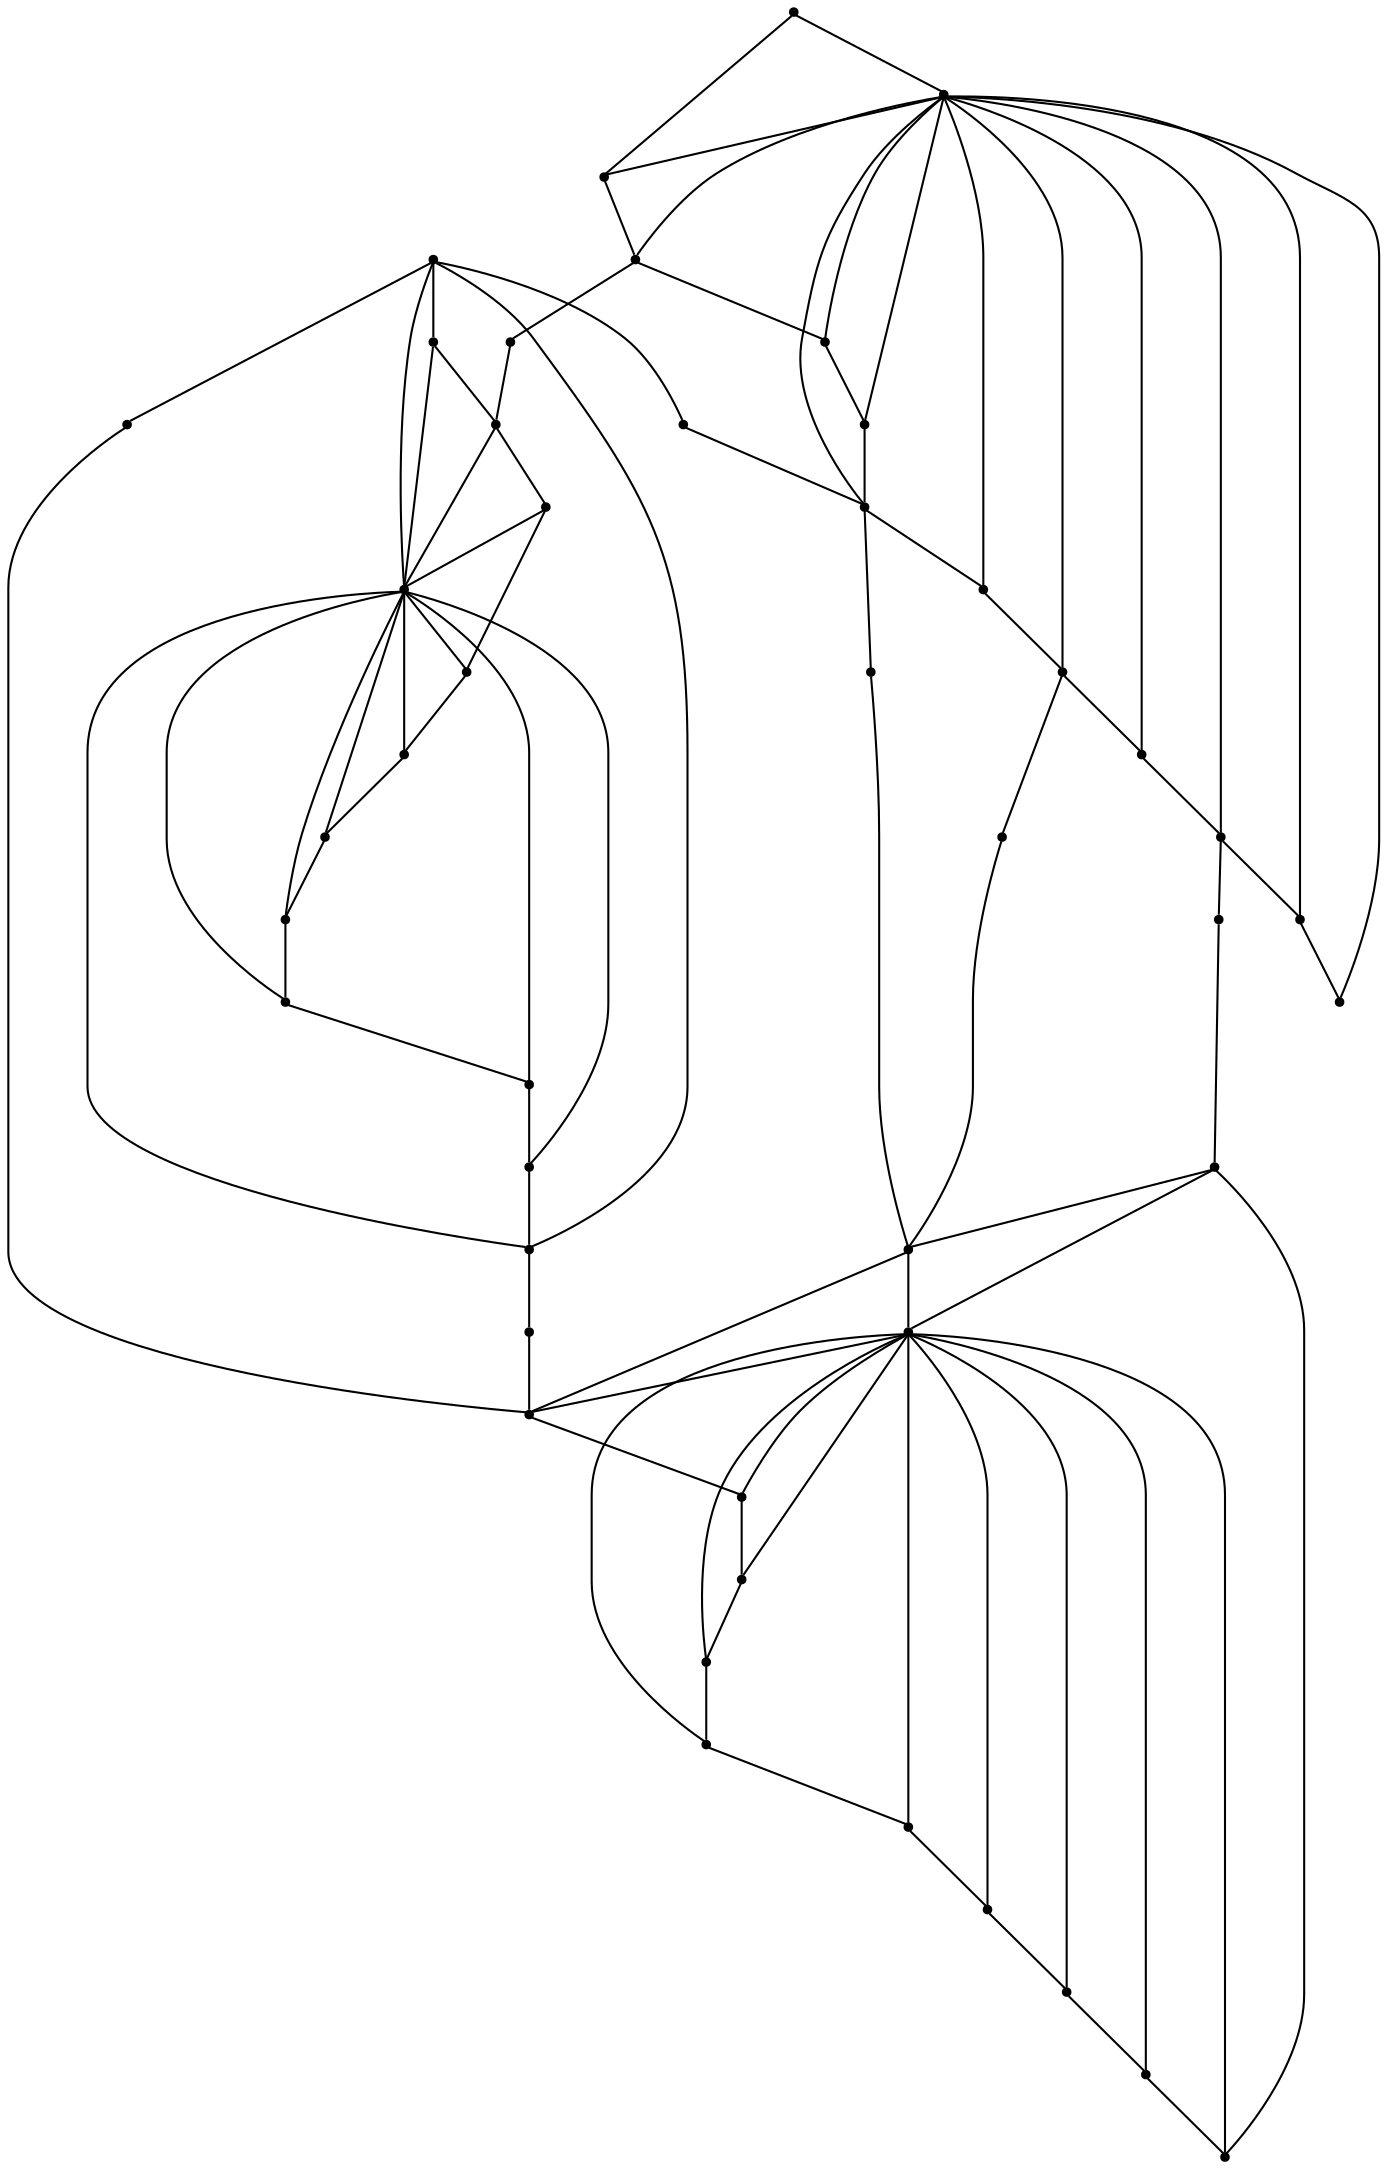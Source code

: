 graph {
  node [shape=point,comment="{\"directed\":false,\"doi\":\"10.1007/978-3-319-73915-1_37\",\"figure\":\"1 (2)\"}"]

  v0 [pos="1007.1291930154008,216.30582134670942"]
  v1 [pos="1157.5437479805207,385.9515361308628"]
  v2 [pos="894.0705442647624,253.99879292440937"]
  v3 [pos="837.5500904737119,423.6155117454616"]
  v4 [pos="1214.4465430300843,517.8544266288263"]
  v5 [pos="1214.4465430300843,555.5514678153827"]
  v6 [pos="1214.4069274458584,593.2861528838599"]
  v7 [pos="1195.6206196748608,612.084947943925"]
  v8 [pos="1195.5997626738558,499.0098484691278"]
  v9 [pos="1157.927186139239,499.00577886027145"]
  v10 [pos="1157.927186139239,555.5473982065264"]
  v11 [pos="1101.3869722473892,517.8544266288263"]
  v12 [pos="1157.9271861392392,612.084947943925"]
  v13 [pos="1101.3254504532663,593.2861528838599"]
  v14 [pos="1120.1711816006027,499.051561959905"]
  v15 [pos="1120.1711816006027,612.1348006524149"]
  v16 [pos="1101.386972247389,555.5473982065264"]
  v17 [pos="1082.559872506438,423.6155117454616"]
  v18 [pos="1054.2689721479258,423.6195813543179"]
  v19 [pos="1007.0906266400672,291.7378019522964"]
  v20 [pos="1007.1291930154009,254.00194051250924"]
  v21 [pos="1007.1510674310891,499.0057788602715"]
  v22 [pos="1007.1719244320939,536.6987504379715"]
  v23 [pos="988.2834618680645,197.46137036228754"]
  v24 [pos="988.3043188690693,310.5404122706642"]
  v25 [pos="969.4784273080546,423.6155117454616"]
  v26 [pos="950.6097884332424,310.5404122706643"]
  v27 [pos="950.6097884332426,197.4571735781543"]
  v28 [pos="950.6097884332426,253.99879292440949"]
  v29 [pos="894.0705442647624,216.30582134670942"]
  v30 [pos="894.0080368501651,291.7378019522964"]
  v31 [pos="912.854753617976,197.50411715218843"]
  v32 [pos="912.854753617976,310.5864497208513"]
  v33 [pos="894.0475888459735,555.5514678153827"]
  v34 [pos="894.0475888459733,517.8544266288263"]
  v35 [pos="894.0080368501651,593.2861528838599"]
  v36 [pos="875.2009038723713,499.0098484691278"]
  v37 [pos="875.2216972849586,612.084947943925"]
  v38 [pos="837.5292811640202,499.00577886027145"]
  v39 [pos="837.5292811640202,555.5473982065264"]
  v40 [pos="837.5292811640202,612.084947943925"]
  v41 [pos="780.9879544748603,517.8544266288263"]
  v42 [pos="780.9254470602634,593.2861528838599"]
  v43 [pos="799.774262245858,499.051561959905"]
  v44 [pos="799.7742622458582,612.1348006524148"]
  v45 [pos="780.9879544748603,555.5473982065264"]

  v0 -- v1 [id="-1",pos="1007.1291930154008,216.30582134670942 1068.8911605917674,241.4928213213293 1118.915787264202,298.0761541583614 1157.5437479805207,385.9515361308628"]
  v2 -- v3 [id="-2",pos="894.0705442647624,253.99879292440937 850.0729232043617,267.234051152068 831.3116056815192,323.7215574180617 837.5500904737119,423.6155117454616"]
  v10 -- v9 [id="-9",pos="1157.927186139239,555.5473982065264 1157.927186139239,499.00577886027145 1157.927186139239,499.00577886027145 1157.927186139239,499.00577886027145"]
  v10 -- v11 [id="-10",pos="1157.927186139239,555.5473982065264 1101.3869722473892,517.8544266288263 1101.3869722473892,517.8544266288263 1101.3869722473892,517.8544266288263"]
  v10 -- v4 [id="-11",pos="1157.927186139239,555.5473982065264 1214.4465430300843,517.8544266288263 1214.4465430300843,517.8544266288263 1214.4465430300843,517.8544266288263"]
  v10 -- v12 [id="-12",pos="1157.927186139239,555.5473982065264 1157.9271861392392,612.084947943925 1157.9271861392392,612.084947943925 1157.9271861392392,612.084947943925"]
  v10 -- v6 [id="-13",pos="1157.927186139239,555.5473982065264 1214.4069274458584,593.2861528838599 1214.4069274458584,593.2861528838599 1214.4069274458584,593.2861528838599"]
  v10 -- v8 [id="-14",pos="1157.927186139239,555.5473982065264 1195.5997626738558,499.0098484691278 1195.5997626738558,499.0098484691278 1195.5997626738558,499.0098484691278"]
  v10 -- v5 [id="-15",pos="1157.927186139239,555.5473982065264 1214.4465430300843,555.5514678153827 1214.4465430300843,555.5514678153827 1214.4465430300843,555.5514678153827"]
  v10 -- v7 [id="-16",pos="1157.927186139239,555.5473982065264 1195.6206196748608,612.084947943925 1195.6206196748608,612.084947943925 1195.6206196748608,612.084947943925"]
  v10 -- v13 [id="-18",pos="1157.927186139239,555.5473982065264 1101.3254504532663,593.2861528838599 1101.3254504532663,593.2861528838599 1101.3254504532663,593.2861528838599"]
  v1 -- v9 [id="-19",pos="1157.5437479805207,385.9515361308628 1157.927186139239,499.00577886027145 1157.927186139239,499.00577886027145 1157.927186139239,499.00577886027145"]
  v14 -- v10 [id="-20",pos="1120.1711816006027,499.051561959905 1157.927186139239,555.5473982065264 1157.927186139239,555.5473982065264 1157.927186139239,555.5473982065264"]
  v15 -- v10 [id="-23",pos="1120.1711816006027,612.1348006524149 1157.927186139239,555.5473982065264 1157.927186139239,555.5473982065264 1157.927186139239,555.5473982065264"]
  v16 -- v10 [id="-25",pos="1101.386972247389,555.5473982065264 1157.927186139239,555.5473982065264 1157.927186139239,555.5473982065264 1157.927186139239,555.5473982065264"]
  v17 -- v14 [id="-28",pos="1082.559872506438,423.6155117454616 1120.1711816006027,499.051561959905 1120.1711816006027,499.051561959905 1120.1711816006027,499.051561959905"]
  v18 -- v14 [id="-29",pos="1054.2689721479258,423.6195813543179 1120.1711816006027,499.051561959905 1120.1711816006027,499.051561959905 1120.1711816006027,499.051561959905"]
  v19 -- v17 [id="-30",pos="1007.0906266400672,291.7378019522964 1082.559872506438,423.6155117454616 1082.559872506438,423.6155117454616 1082.559872506438,423.6155117454616"]
  v21 -- v11 [id="-34",pos="1007.1510674310891,499.0057788602715 1101.3869722473892,517.8544266288263 1101.3869722473892,517.8544266288263 1101.3869722473892,517.8544266288263"]
  v22 -- v11 [id="-35",pos="1007.1719244320939,536.6987504379715 1101.3869722473892,517.8544266288263 1101.3869722473892,517.8544266288263 1101.3869722473892,517.8544266288263"]
  v25 -- v26 [id="-38",pos="969.4784273080546,423.6155117454616 950.6097884332424,310.5404122706643 950.6097884332424,310.5404122706643 950.6097884332424,310.5404122706643"]
  v28 -- v20 [id="-40",pos="950.6097884332426,253.99879292440949 1007.1291930154009,254.00194051250924 1007.1291930154009,254.00194051250924 1007.1291930154009,254.00194051250924"]
  v28 -- v29 [id="-41",pos="950.6097884332426,253.99879292440949 894.0705442647624,216.30582134670942 894.0705442647624,216.30582134670942 894.0705442647624,216.30582134670942"]
  v28 -- v27 [id="-42",pos="950.6097884332426,253.99879292440949 950.6097884332426,197.4571735781543 950.6097884332426,197.4571735781543 950.6097884332426,197.4571735781543"]
  v28 -- v0 [id="-43",pos="950.6097884332426,253.99879292440949 1007.1291930154008,216.30582134670942 1007.1291930154008,216.30582134670942 1007.1291930154008,216.30582134670942"]
  v28 -- v24 [id="-44",pos="950.6097884332426,253.99879292440949 988.3043188690693,310.5404122706642 988.3043188690693,310.5404122706642 988.3043188690693,310.5404122706642"]
  v28 -- v23 [id="-45",pos="950.6097884332426,253.99879292440949 988.2834618680645,197.46137036228754 988.2834618680645,197.46137036228754 988.2834618680645,197.46137036228754"]
  v28 -- v30 [id="-46",pos="950.6097884332426,253.99879292440949 894.0080368501651,291.7378019522964 894.0080368501651,291.7378019522964 894.0080368501651,291.7378019522964"]
  v28 -- v19 [id="-47",pos="950.6097884332426,253.99879292440949 1007.0906266400672,291.7378019522964 1007.0906266400672,291.7378019522964 1007.0906266400672,291.7378019522964"]
  v28 -- v26 [id="-48",pos="950.6097884332426,253.99879292440949 950.6097884332424,310.5404122706643 950.6097884332424,310.5404122706643 950.6097884332424,310.5404122706643"]
  v26 -- v18 [id="-50",pos="950.6097884332424,310.5404122706643 1054.2689721479258,423.6195813543179 1054.2689721479258,423.6195813543179 1054.2689721479258,423.6195813543179"]
  v31 -- v29 [id="-51",pos="912.854753617976,197.50411715218843 894.0715934736543,197.45717357815442 894.0715934736543,197.45717357815442 894.0715934736543,197.45717357815442 894.0715934736543,211.59257841471822 894.0715934736543,211.59257841471822 894.0715934736543,211.59257841471822 894.0705442647624,216.30582134670942 894.0705442647624,216.30582134670942 894.0705442647624,216.30582134670942"]
  v31 -- v28 [id="-52",pos="912.854753617976,197.50411715218843 950.6097884332426,253.99879292440949 950.6097884332426,253.99879292440949 950.6097884332426,253.99879292440949"]
  v32 -- v28 [id="-53",pos="912.854753617976,310.5864497208513 950.6097884332426,253.99879292440949 950.6097884332426,253.99879292440949 950.6097884332426,253.99879292440949"]
  v33 -- v22 [id="-55",pos="894.0475888459735,555.5514678153827 1007.1719244320939,536.6987504379715 1007.1719244320939,536.6987504379715 1007.1719244320939,536.6987504379715"]
  v29 -- v2 [id="-56",pos="894.0705442647624,216.30582134670942 894.0715934736543,249.28974677655128 894.0715934736543,249.28974677655128 894.0715934736543,249.28974677655128 894.0705442647624,253.99879292440937 894.0705442647624,253.99879292440937 894.0705442647624,253.99879292440937"]
  v2 -- v28 [id="-57",pos="894.0705442647624,253.99879292440937 950.6097884332426,253.99879292440949 950.6097884332426,253.99879292440949 950.6097884332426,253.99879292440949"]
  v45 -- v39 [id="-62",pos="780.9879544748603,555.5473982065264 837.5292811640202,555.5473982065264 837.5292811640202,555.5473982065264 837.5292811640202,555.5473982065264"]
  v34 -- v25 [id="-64",pos="894.0475888459733,517.8544266288263 969.4784273080546,423.6155117454616 969.4784273080546,423.6155117454616 969.4784273080546,423.6155117454616"]
  v34 -- v21 [id="-65",pos="894.0475888459733,517.8544266288263 1007.1510674310891,499.0057788602715 1007.1510674310891,499.0057788602715 1007.1510674310891,499.0057788602715"]
  v43 -- v39 [id="-74",pos="799.774262245858,499.051561959905 837.5292811640202,555.5473982065264 837.5292811640202,555.5473982065264 837.5292811640202,555.5473982065264"]
  v44 -- v39 [id="-76",pos="799.7742622458582,612.1348006524148 837.5292811640202,555.5473982065264 837.5292811640202,555.5473982065264 837.5292811640202,555.5473982065264"]
  v3 -- v38 [id="-80",pos="837.5500904737119,423.6155117454616 837.5292811640202,499.00577886027145 837.5292811640202,499.00577886027145 837.5292811640202,499.00577886027145"]
  v39 -- v40 [id="-82",pos="837.5292811640202,555.5473982065264 837.5292811640202,612.084947943925 837.5292811640202,612.084947943925 837.5292811640202,612.084947943925"]
  v39 -- v41 [id="-83",pos="837.5292811640202,555.5473982065264 780.9879544748603,517.8544266288263 780.9879544748603,517.8544266288263 780.9879544748603,517.8544266288263"]
  v39 -- v42 [id="-84",pos="837.5292811640202,555.5473982065264 780.9254470602634,593.2861528838599 780.9254470602634,593.2861528838599 780.9254470602634,593.2861528838599"]
  v39 -- v37 [id="-85",pos="837.5292811640202,555.5473982065264 875.2216972849586,612.084947943925 875.2216972849586,612.084947943925 875.2216972849586,612.084947943925"]
  v39 -- v35 [id="-86",pos="837.5292811640202,555.5473982065264 894.0080368501651,593.2861528838599 894.0080368501651,593.2861528838599 894.0080368501651,593.2861528838599"]
  v39 -- v36 [id="-87",pos="837.5292811640202,555.5473982065264 875.2009038723713,499.0098484691278 875.2009038723713,499.0098484691278 875.2009038723713,499.0098484691278"]
  v39 -- v33 [id="-88",pos="837.5292811640202,555.5473982065264 894.0475888459735,555.5514678153827 894.0475888459735,555.5514678153827 894.0475888459735,555.5514678153827"]
  v39 -- v34 [id="-89",pos="837.5292811640202,555.5473982065264 894.0475888459733,517.8544266288263 894.0475888459733,517.8544266288263 894.0475888459733,517.8544266288263"]
  v39 -- v38 [id="-90",pos="837.5292811640202,555.5473982065264 837.5292811640202,499.00577886027145 837.5292811640202,499.00577886027145 837.5292811640202,499.00577886027145"]
  v4 -- v8 [id="-3",pos="1214.4465430300843,517.8544266288263 1214.4684492399813,499.00142310704246 1214.4684492399813,499.00142310704246 1214.4684492399813,499.00142310704246 1195.5997626738558,499.0098484691278 1195.5997626738558,499.0098484691278 1195.5997626738558,499.0098484691278"]
  v5 -- v4 [id="-4",pos="1214.4465430300843,555.5514678153827 1214.4465430300843,517.8544266288263 1214.4465430300843,517.8544266288263 1214.4465430300843,517.8544266288263"]
  v6 -- v5 [id="-5",pos="1214.4069274458584,593.2861528838599 1214.4465430300843,555.5514678153827 1214.4465430300843,555.5514678153827 1214.4465430300843,555.5514678153827"]
  v7 -- v6 [id="-6",pos="1195.6206196748608,612.084947943925 1214.4685764168166,612.084947943925 1214.4685764168166,612.084947943925 1214.4685764168166,612.084947943925 1214.4069274458584,593.2861528838599 1214.4069274458584,593.2861528838599 1214.4069274458584,593.2861528838599"]
  v8 -- v9 [id="-7",pos="1195.5997626738558,499.0098484691278 1157.927186139239,499.00577886027145 1157.927186139239,499.00577886027145 1157.927186139239,499.00577886027145"]
  v9 -- v14 [id="-8",pos="1157.927186139239,499.00577886027145 1124.945876914494,499.00577886027145 1124.945876914494,499.00577886027145 1124.945876914494,499.00577886027145 1124.5958862634848,493.73401390657085 1124.5958862634848,493.73401390657085 1124.5958862634848,493.73401390657085 1125.1209994168341,493.7798605938427 1125.1209994168341,493.7798605938427 1125.1209994168341,493.7798605938427 1128.4839364752054,494.06320711046334 1128.4839364752054,494.06320711046334 1128.4839364752054,494.06320711046334 1132.013729541616,501.36030193420055 1132.013729541616,501.36030193420055 1132.013729541616,501.36030193420055 1120.1711816006027,499.051561959905 1120.1711816006027,499.051561959905 1120.1711816006027,499.051561959905"]
  v12 -- v7 [id="-17",pos="1157.9271861392392,612.084947943925 1195.6206196748608,612.084947943925 1195.6206196748608,612.084947943925 1195.6206196748608,612.084947943925"]
  v14 -- v11 [id="-21",pos="1120.1711816006027,499.051561959905 1101.3878942794456,499.00577886027145 1101.3878942794456,499.00577886027145 1101.3878942794456,499.00577886027145 1101.3869722473892,517.8544266288263 1101.3869722473892,517.8544266288263 1101.3869722473892,517.8544266288263"]
  v15 -- v12 [id="-22",pos="1120.1711816006027,612.1348006524149 1157.9271861392392,612.084947943925 1157.9271861392392,612.084947943925 1157.9271861392392,612.084947943925"]
  v11 -- v16 [id="-24",pos="1101.3869722473892,517.8544266288263 1101.386972247389,555.5473982065264 1101.386972247389,555.5473982065264 1101.386972247389,555.5473982065264"]
  v16 -- v13 [id="-26",pos="1101.386972247389,555.5473982065264 1101.3254504532663,593.2861528838599 1101.3254504532663,593.2861528838599 1101.3254504532663,593.2861528838599"]
  v13 -- v15 [id="-27",pos="1101.3254504532663,593.2861528838599 1101.3878942794456,612.0890493466005 1101.3878942794456,612.0890493466005 1101.3878942794456,612.0890493466005 1120.1711816006027,612.1348006524149 1120.1711816006027,612.1348006524149 1120.1711816006027,612.1348006524149"]
  v0 -- v23 [id="-31",pos="1007.1291930154008,216.30582134670942 1007.1520848457722,197.45717357815442 1007.1520848457722,197.45717357815442 1007.1520848457722,197.45717357815442 988.2834618680645,197.46137036228754 988.2834618680645,197.46137036228754 988.2834618680645,197.46137036228754"]
  v20 -- v0 [id="-32",pos="1007.1291930154009,254.00194051250924 1007.1291930154008,216.30582134670942 1007.1291930154008,216.30582134670942 1007.1291930154008,216.30582134670942"]
  v19 -- v20 [id="-33",pos="1007.0906266400672,291.7378019522964 1007.1291930154009,254.00194051250924 1007.1291930154009,254.00194051250924 1007.1291930154009,254.00194051250924"]
  v23 -- v27 [id="-36",pos="988.2834618680645,197.46137036228754 950.6097884332426,197.4571735781543 950.6097884332426,197.4571735781543 950.6097884332426,197.4571735781543"]
  v24 -- v19 [id="-37",pos="988.3043188690693,310.5404122706642 1007.1520848457722,310.5404122706643 1007.1520848457722,310.5404122706643 1007.1520848457722,310.5404122706643 1007.0906266400672,291.7378019522964 1007.0906266400672,291.7378019522964 1007.0906266400672,291.7378019522964"]
  v26 -- v24 [id="-49",pos="950.6097884332424,310.5404122706643 988.3043188690693,310.5404122706642 988.3043188690693,310.5404122706642 988.3043188690693,310.5404122706642"]
  v32 -- v26 [id="-54",pos="912.854753617976,310.5864497208513 950.6097884332424,310.5404122706643 950.6097884332424,310.5404122706643 950.6097884332424,310.5404122706643"]
  v42 -- v44 [id="-58",pos="780.9254470602634,593.2861528838599 780.9869052659684,612.0890493466005 780.9869052659684,612.0890493466005 780.9869052659684,612.0890493466005 799.7742622458582,612.1348006524148 799.7742622458582,612.1348006524148 799.7742622458582,612.1348006524148"]
  v2 -- v30 [id="-59",pos="894.0705442647624,253.99879292440937 894.0080368501651,291.7378019522964 894.0080368501651,291.7378019522964 894.0080368501651,291.7378019522964"]
  v30 -- v32 [id="-60",pos="894.0080368501651,291.7378019522964 894.0715934736543,310.5404122706643 894.0715934736543,310.5404122706643 894.0715934736543,310.5404122706643 912.854753617976,310.5864497208513 912.854753617976,310.5864497208513 912.854753617976,310.5864497208513"]
  v41 -- v45 [id="-61",pos="780.9879544748603,517.8544266288263 780.9879544748603,555.5473982065264 780.9879544748603,555.5473982065264 780.9879544748603,555.5473982065264"]
  v34 -- v36 [id="-63",pos="894.0475888459733,517.8544266288263 894.0715934736543,499.00142310704246 894.0715934736543,499.00142310704246 894.0715934736543,499.00142310704246 875.2009038723713,499.0098484691278 875.2009038723713,499.0098484691278 875.2009038723713,499.0098484691278"]
  v33 -- v34 [id="-66",pos="894.0475888459735,555.5514678153827 894.0475888459733,517.8544266288263 894.0475888459733,517.8544266288263 894.0475888459733,517.8544266288263"]
  v35 -- v33 [id="-67",pos="894.0080368501651,593.2861528838599 894.0475888459735,555.5514678153827 894.0475888459735,555.5514678153827 894.0475888459735,555.5514678153827"]
  v45 -- v42 [id="-72",pos="780.9879544748603,555.5473982065264 780.9254470602634,593.2861528838599 780.9254470602634,593.2861528838599 780.9254470602634,593.2861528838599"]
  v44 -- v40 [id="-75",pos="799.7742622458582,612.1348006524148 837.5292811640202,612.084947943925 837.5292811640202,612.084947943925 837.5292811640202,612.084947943925"]
  v43 -- v41 [id="-77",pos="799.774262245858,499.051561959905 780.9869688543861,499.00577886027145 780.9869688543861,499.00577886027145 780.9869688543861,499.00577886027145 780.9879544748603,517.8544266288263 780.9879544748603,517.8544266288263 780.9879544748603,517.8544266288263"]
  v36 -- v38 [id="-78",pos="875.2009038723713,499.0098484691278 837.5292811640202,499.00577886027145 837.5292811640202,499.00577886027145 837.5292811640202,499.00577886027145"]
  v37 -- v35 [id="-79",pos="875.2216972849586,612.084947943925 894.0715934736543,612.084947943925 894.0715934736543,612.084947943925 894.0715934736543,612.084947943925 894.0080368501651,593.2861528838599 894.0080368501651,593.2861528838599 894.0080368501651,593.2861528838599"]
  v38 -- v43 [id="-81",pos="837.5292811640202,499.00577886027145 804.5490211481672,499.00577886027145 804.5490211481672,499.00577886027145 804.5490211481672,499.00577886027145 804.1989669087402,493.73410928802844 804.1989669087402,493.73410928802844 804.1989669087402,493.73410928802844 804.7198832265215,493.7799559753003 804.7198832265215,493.7799559753003 804.7198832265215,493.7799559753003 808.0829474617282,494.0633342857401 808.0829474617282,494.0633342857401 808.0829474617282,494.0633342857401 811.612676939721,501.36030193420055 811.612676939721,501.36030193420055 811.612676939721,501.36030193420055 799.774262245858,499.051561959905 799.774262245858,499.051561959905 799.774262245858,499.051561959905"]
  v40 -- v37 [id="-91",pos="837.5292811640202,612.084947943925 875.2216972849586,612.084947943925 875.2216972849586,612.084947943925 875.2216972849586,612.084947943925"]
}